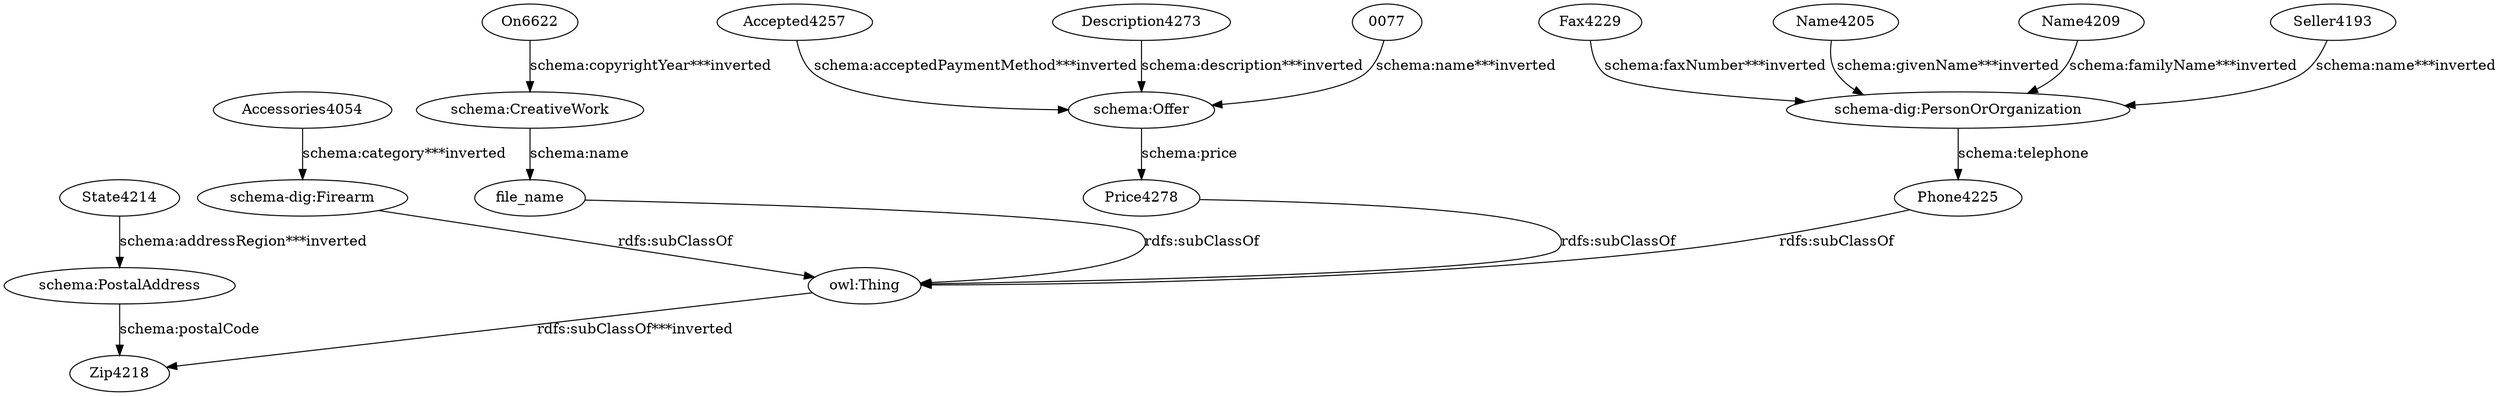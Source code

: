 digraph {
  "0077" [type=attribute_name,label="0077"]
  "schema:Offer1" [type=class_uri,label="schema:Offer"]
  Accepted4257 [type=attribute_name,label=Accepted4257]
  Accessories4054 [type=attribute_name,label=Accessories4054]
  "schema-dig:Firearm1" [type=class_uri,label="schema-dig:Firearm"]
  Description4273 [type=attribute_name,label=Description4273]
  Fax4229 [type=attribute_name,label=Fax4229]
  "schema-dig:PersonOrOrganization1" [type=class_uri,label="schema-dig:PersonOrOrganization"]
  Name4205 [type=attribute_name,label=Name4205]
  Name4209 [type=attribute_name,label=Name4209]
  On6622 [type=attribute_name,label=On6622]
  "schema:CreativeWork1" [type=class_uri,label="schema:CreativeWork"]
  Phone4225 [type=attribute_name,label=Phone4225]
  "owl:Thing" [type=special,label="owl:Thing"]
  Price4278 [type=attribute_name,label=Price4278]
  Seller4193 [type=attribute_name,label=Seller4193]
  State4214 [type=attribute_name,label=State4214]
  "schema:PostalAddress1" [type=class_uri,label="schema:PostalAddress"]
  file_name [type=attribute_name,label=file_name]
  Zip4218 [type=attribute_name,label=Zip4218]
  "0077" -> "schema:Offer1" [type=st_property_uri,label="schema:name***inverted",weight=1]
  Accepted4257 -> "schema:Offer1" [type=st_property_uri,label="schema:acceptedPaymentMethod***inverted",weight=1]
  Accessories4054 -> "schema-dig:Firearm1" [type=st_property_uri,label="schema:category***inverted",weight=1]
  Description4273 -> "schema:Offer1" [type=st_property_uri,label="schema:description***inverted",weight=1]
  Fax4229 -> "schema-dig:PersonOrOrganization1" [type=st_property_uri,label="schema:faxNumber***inverted",weight=1]
  Name4205 -> "schema-dig:PersonOrOrganization1" [type=st_property_uri,label="schema:givenName***inverted",weight=1]
  Name4209 -> "schema-dig:PersonOrOrganization1" [type=st_property_uri,label="schema:familyName***inverted",weight=1]
  On6622 -> "schema:CreativeWork1" [type=st_property_uri,label="schema:copyrightYear***inverted",weight=1]
  Phone4225 -> "owl:Thing" [label="rdfs:subClassOf",type=inherited,weight=0.3333333333333333]
  Price4278 -> "owl:Thing" [label="rdfs:subClassOf",type=inherited,weight=0.3333333333333333]
  Seller4193 -> "schema-dig:PersonOrOrganization1" [type=st_property_uri,label="schema:name***inverted",weight=1]
  State4214 -> "schema:PostalAddress1" [type=st_property_uri,label="schema:addressRegion***inverted",weight=1]
  file_name -> "owl:Thing" [label="rdfs:subClassOf",type=inherited,weight=0.3333333333333333]
  "owl:Thing" -> Zip4218 [type=inherited,label="rdfs:subClassOf***inverted",weight=0.3333333333333333]
  "schema-dig:Firearm1" -> "owl:Thing" [label="rdfs:subClassOf",type=inherited,weight=0.3333333333333333]
  "schema-dig:PersonOrOrganization1" -> Phone4225 [label="schema:telephone",type=st_property_uri]
  "schema:CreativeWork1" -> file_name [label="schema:name",type=st_property_uri]
  "schema:Offer1" -> Price4278 [label="schema:price",type=st_property_uri]
  "schema:PostalAddress1" -> Zip4218 [label="schema:postalCode",type=st_property_uri]
}
